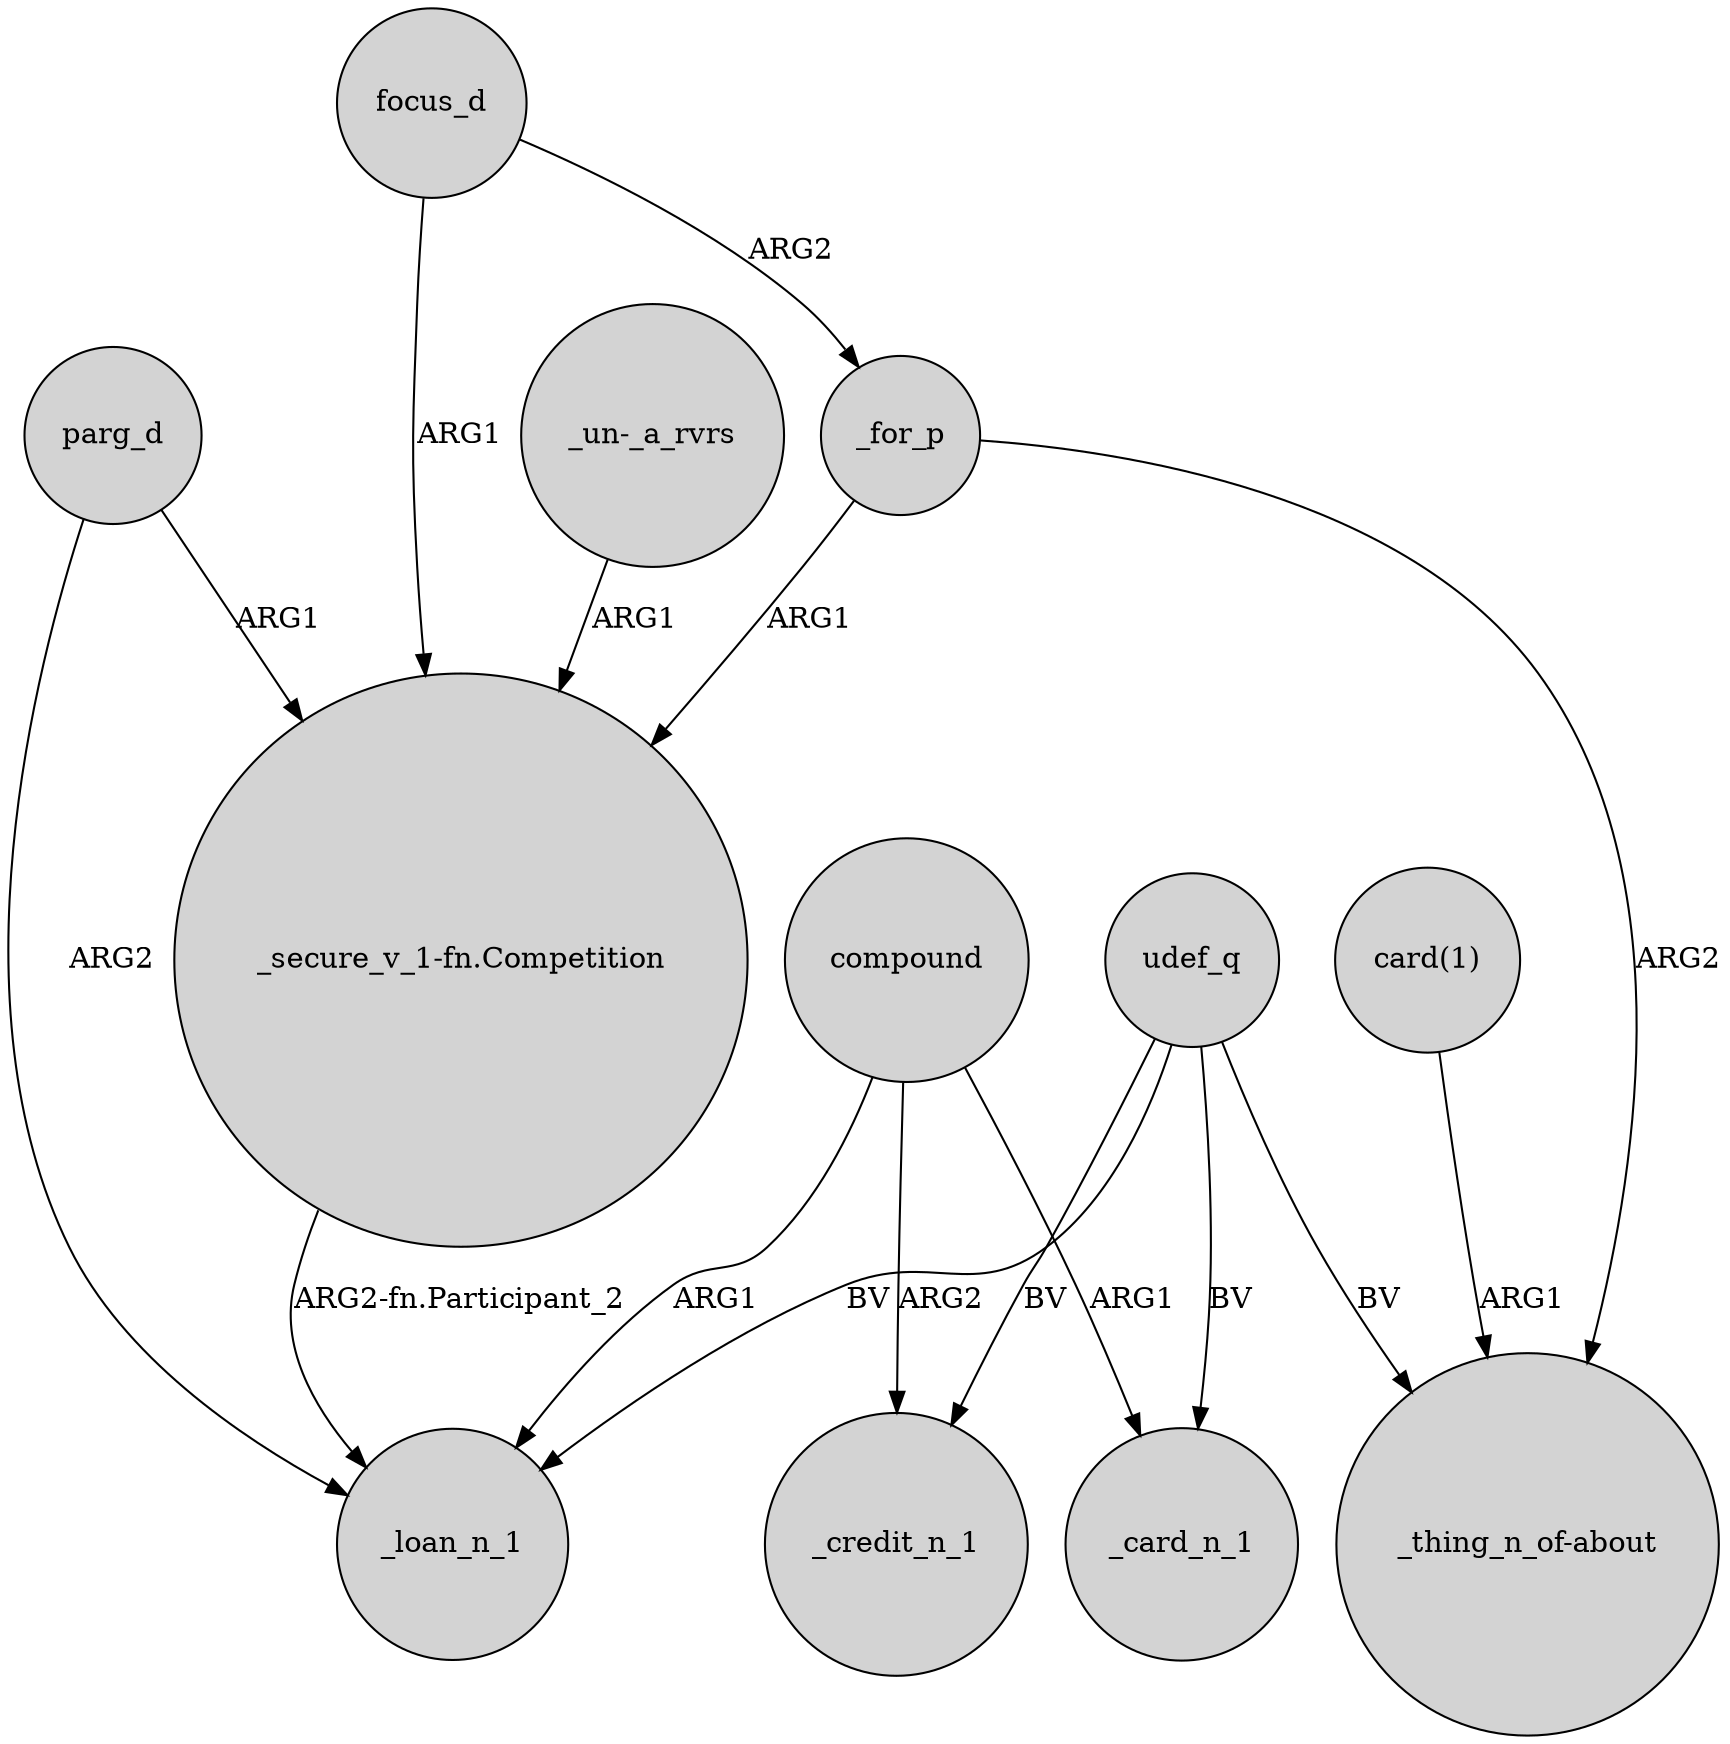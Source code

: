 digraph {
	node [shape=circle style=filled]
	parg_d -> _loan_n_1 [label=ARG2]
	udef_q -> _card_n_1 [label=BV]
	compound -> _loan_n_1 [label=ARG1]
	parg_d -> "_secure_v_1-fn.Competition" [label=ARG1]
	_for_p -> "_secure_v_1-fn.Competition" [label=ARG1]
	"_secure_v_1-fn.Competition" -> _loan_n_1 [label="ARG2-fn.Participant_2"]
	focus_d -> _for_p [label=ARG2]
	compound -> _card_n_1 [label=ARG1]
	compound -> _credit_n_1 [label=ARG2]
	udef_q -> "_thing_n_of-about" [label=BV]
	"card(1)" -> "_thing_n_of-about" [label=ARG1]
	_for_p -> "_thing_n_of-about" [label=ARG2]
	udef_q -> _credit_n_1 [label=BV]
	"_un-_a_rvrs" -> "_secure_v_1-fn.Competition" [label=ARG1]
	udef_q -> _loan_n_1 [label=BV]
	focus_d -> "_secure_v_1-fn.Competition" [label=ARG1]
}
